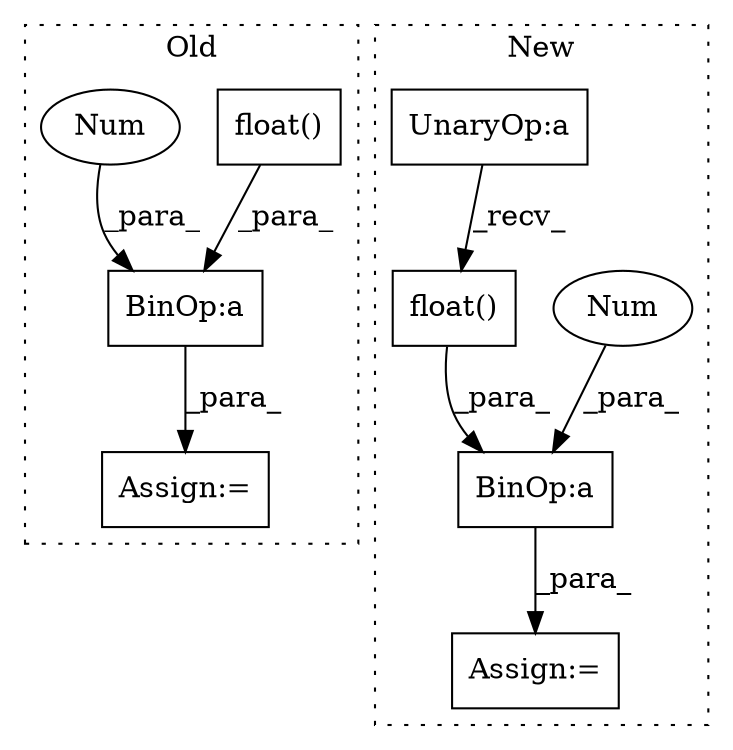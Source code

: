 digraph G {
subgraph cluster0 {
1 [label="float()" a="75" s="6763" l="16" shape="box"];
4 [label="Assign:=" a="68" s="6798" l="4" shape="box"];
7 [label="BinOp:a" a="82" s="6760" l="3" shape="box"];
8 [label="Num" a="76" s="6757" l="3" shape="ellipse"];
label = "Old";
style="dotted";
}
subgraph cluster1 {
2 [label="float()" a="75" s="6985" l="19" shape="box"];
3 [label="Assign:=" a="68" s="7023" l="4" shape="box"];
5 [label="BinOp:a" a="82" s="6982" l="3" shape="box"];
6 [label="Num" a="76" s="6979" l="3" shape="ellipse"];
9 [label="UnaryOp:a" a="61" s="6985" l="11" shape="box"];
label = "New";
style="dotted";
}
1 -> 7 [label="_para_"];
2 -> 5 [label="_para_"];
5 -> 3 [label="_para_"];
6 -> 5 [label="_para_"];
7 -> 4 [label="_para_"];
8 -> 7 [label="_para_"];
9 -> 2 [label="_recv_"];
}